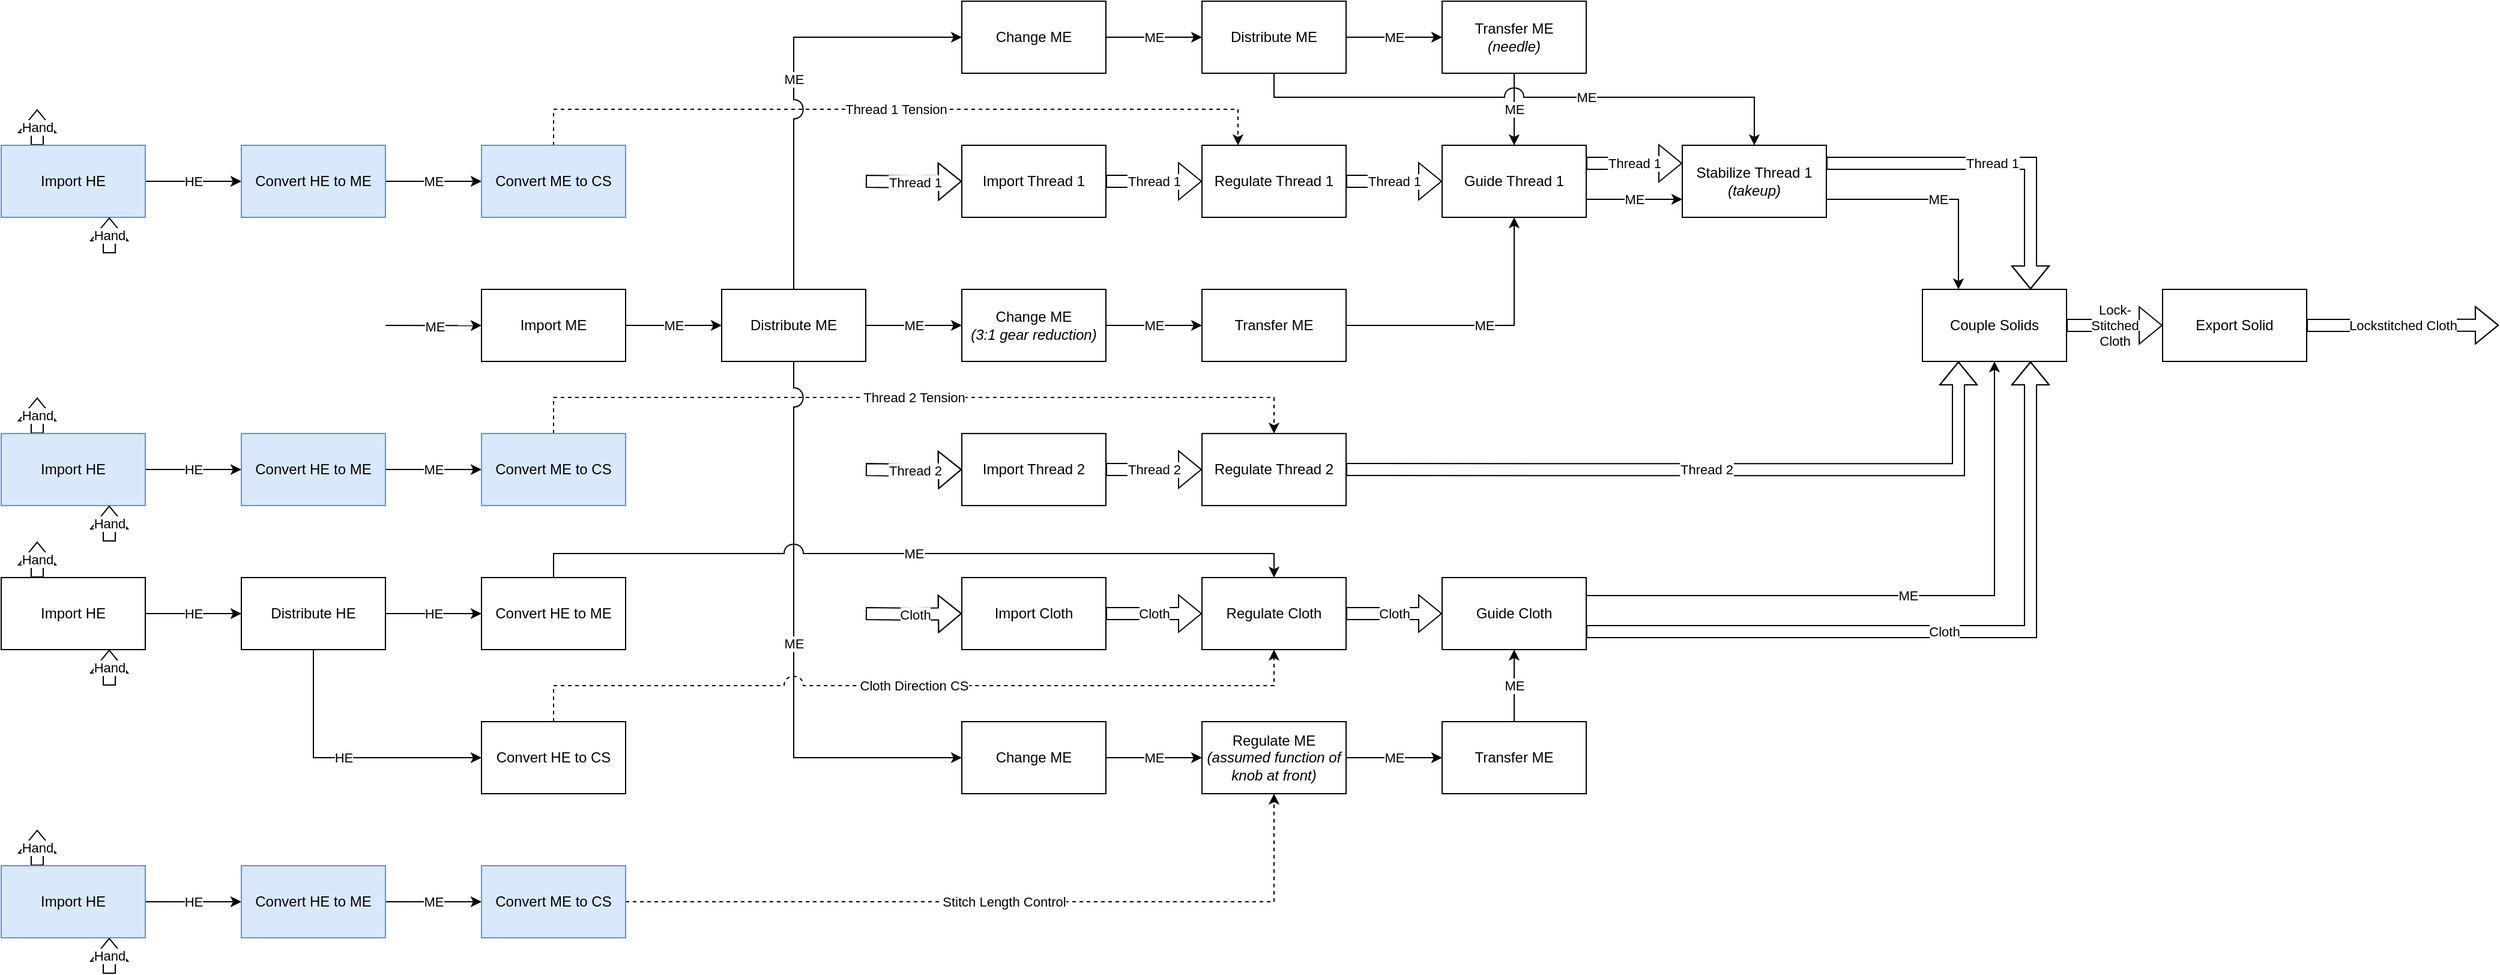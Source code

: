 <mxfile version="20.2.3" type="device"><diagram id="5awN55TmRdQO5MXs8LUd" name="Page-1"><mxGraphModel dx="3288" dy="1515" grid="1" gridSize="10" guides="1" tooltips="1" connect="1" arrows="1" fold="1" page="1" pageScale="1" pageWidth="1100" pageHeight="850" math="0" shadow="0"><root><mxCell id="0"/><mxCell id="1" parent="0"/><mxCell id="CMeituLAgZ-o3Mnu7vff-60" value="ME" style="edgeStyle=orthogonalEdgeStyle;rounded=0;jumpStyle=arc;jumpSize=16;orthogonalLoop=1;jettySize=auto;html=1;exitX=1;exitY=0.5;exitDx=0;exitDy=0;entryX=0;entryY=0.5;entryDx=0;entryDy=0;" edge="1" parent="1" source="CMeituLAgZ-o3Mnu7vff-1" target="CMeituLAgZ-o3Mnu7vff-2"><mxGeometry relative="1" as="geometry"/></mxCell><mxCell id="CMeituLAgZ-o3Mnu7vff-1" value="Import ME" style="rounded=0;whiteSpace=wrap;html=1;" vertex="1" parent="1"><mxGeometry x="120" y="350" width="120" height="60" as="geometry"/></mxCell><mxCell id="CMeituLAgZ-o3Mnu7vff-31" value="ME" style="edgeStyle=orthogonalEdgeStyle;rounded=0;jumpStyle=arc;jumpSize=16;orthogonalLoop=1;jettySize=auto;html=1;exitX=1;exitY=0.5;exitDx=0;exitDy=0;entryX=0;entryY=0.5;entryDx=0;entryDy=0;" edge="1" parent="1" source="CMeituLAgZ-o3Mnu7vff-2" target="CMeituLAgZ-o3Mnu7vff-3"><mxGeometry relative="1" as="geometry"/></mxCell><mxCell id="CMeituLAgZ-o3Mnu7vff-2" value="Distribute ME" style="rounded=0;whiteSpace=wrap;html=1;" vertex="1" parent="1"><mxGeometry x="320" y="350" width="120" height="60" as="geometry"/></mxCell><mxCell id="CMeituLAgZ-o3Mnu7vff-32" value="ME" style="edgeStyle=orthogonalEdgeStyle;rounded=0;jumpStyle=arc;jumpSize=16;orthogonalLoop=1;jettySize=auto;html=1;exitX=1;exitY=0.5;exitDx=0;exitDy=0;entryX=0;entryY=0.5;entryDx=0;entryDy=0;" edge="1" parent="1" source="CMeituLAgZ-o3Mnu7vff-3" target="CMeituLAgZ-o3Mnu7vff-6"><mxGeometry relative="1" as="geometry"/></mxCell><mxCell id="CMeituLAgZ-o3Mnu7vff-3" value="Change ME&lt;br&gt;&lt;i&gt;(3:1 gear reduction)&lt;/i&gt;" style="rounded=0;whiteSpace=wrap;html=1;" vertex="1" parent="1"><mxGeometry x="520" y="350" width="120" height="60" as="geometry"/></mxCell><mxCell id="CMeituLAgZ-o3Mnu7vff-22" value="ME" style="edgeStyle=orthogonalEdgeStyle;rounded=0;orthogonalLoop=1;jettySize=auto;html=1;exitX=1;exitY=0.5;exitDx=0;exitDy=0;entryX=0;entryY=0.5;entryDx=0;entryDy=0;" edge="1" parent="1" source="CMeituLAgZ-o3Mnu7vff-4" target="CMeituLAgZ-o3Mnu7vff-8"><mxGeometry relative="1" as="geometry"/></mxCell><mxCell id="CMeituLAgZ-o3Mnu7vff-4" value="Change ME" style="rounded=0;whiteSpace=wrap;html=1;" vertex="1" parent="1"><mxGeometry x="520" y="110" width="120" height="60" as="geometry"/></mxCell><mxCell id="CMeituLAgZ-o3Mnu7vff-14" value="ME" style="edgeStyle=orthogonalEdgeStyle;rounded=0;orthogonalLoop=1;jettySize=auto;html=1;exitX=0.5;exitY=1;exitDx=0;exitDy=0;entryX=0.5;entryY=0;entryDx=0;entryDy=0;" edge="1" parent="1" source="CMeituLAgZ-o3Mnu7vff-5" target="CMeituLAgZ-o3Mnu7vff-10"><mxGeometry relative="1" as="geometry"/></mxCell><mxCell id="CMeituLAgZ-o3Mnu7vff-5" value="Transfer ME&lt;br&gt;&lt;i&gt;(needle)&lt;/i&gt;" style="rounded=0;whiteSpace=wrap;html=1;" vertex="1" parent="1"><mxGeometry x="920" y="110" width="120" height="60" as="geometry"/></mxCell><mxCell id="CMeituLAgZ-o3Mnu7vff-30" value="ME" style="edgeStyle=orthogonalEdgeStyle;rounded=0;jumpStyle=arc;jumpSize=16;orthogonalLoop=1;jettySize=auto;html=1;exitX=1;exitY=0.5;exitDx=0;exitDy=0;entryX=0.5;entryY=1;entryDx=0;entryDy=0;" edge="1" parent="1" source="CMeituLAgZ-o3Mnu7vff-6" target="CMeituLAgZ-o3Mnu7vff-10"><mxGeometry relative="1" as="geometry"/></mxCell><mxCell id="CMeituLAgZ-o3Mnu7vff-6" value="Transfer ME" style="rounded=0;whiteSpace=wrap;html=1;" vertex="1" parent="1"><mxGeometry x="720" y="350" width="120" height="60" as="geometry"/></mxCell><mxCell id="CMeituLAgZ-o3Mnu7vff-28" value="Thread 2" style="edgeStyle=orthogonalEdgeStyle;rounded=0;jumpStyle=arc;jumpSize=16;orthogonalLoop=1;jettySize=auto;html=1;exitX=1;exitY=0.5;exitDx=0;exitDy=0;entryX=0;entryY=0.5;entryDx=0;entryDy=0;shape=flexArrow;" edge="1" parent="1" source="CMeituLAgZ-o3Mnu7vff-7" target="CMeituLAgZ-o3Mnu7vff-23"><mxGeometry relative="1" as="geometry"/></mxCell><mxCell id="CMeituLAgZ-o3Mnu7vff-7" value="Import Thread 2" style="rounded=0;whiteSpace=wrap;html=1;" vertex="1" parent="1"><mxGeometry x="520" y="470.06" width="120" height="60" as="geometry"/></mxCell><mxCell id="CMeituLAgZ-o3Mnu7vff-15" value="ME" style="edgeStyle=orthogonalEdgeStyle;rounded=0;orthogonalLoop=1;jettySize=auto;html=1;exitX=1;exitY=0.5;exitDx=0;exitDy=0;entryX=0;entryY=0.5;entryDx=0;entryDy=0;" edge="1" parent="1" source="CMeituLAgZ-o3Mnu7vff-8" target="CMeituLAgZ-o3Mnu7vff-5"><mxGeometry relative="1" as="geometry"/></mxCell><mxCell id="CMeituLAgZ-o3Mnu7vff-8" value="Distribute ME" style="rounded=0;whiteSpace=wrap;html=1;" vertex="1" parent="1"><mxGeometry x="720" y="110" width="120" height="60" as="geometry"/></mxCell><mxCell id="CMeituLAgZ-o3Mnu7vff-47" value="Thread 1" style="edgeStyle=orthogonalEdgeStyle;rounded=0;jumpStyle=arc;jumpSize=16;orthogonalLoop=1;jettySize=auto;html=1;exitX=1;exitY=0.25;exitDx=0;exitDy=0;entryX=0.75;entryY=0;entryDx=0;entryDy=0;shape=flexArrow;" edge="1" parent="1" source="CMeituLAgZ-o3Mnu7vff-9" target="CMeituLAgZ-o3Mnu7vff-33"><mxGeometry relative="1" as="geometry"/></mxCell><mxCell id="CMeituLAgZ-o3Mnu7vff-48" value="ME" style="edgeStyle=orthogonalEdgeStyle;rounded=0;jumpStyle=arc;jumpSize=16;orthogonalLoop=1;jettySize=auto;html=1;exitX=1;exitY=0.75;exitDx=0;exitDy=0;entryX=0.25;entryY=0;entryDx=0;entryDy=0;" edge="1" parent="1" source="CMeituLAgZ-o3Mnu7vff-9" target="CMeituLAgZ-o3Mnu7vff-33"><mxGeometry relative="1" as="geometry"/></mxCell><mxCell id="CMeituLAgZ-o3Mnu7vff-9" value="Stabilize Thread 1&lt;br&gt;&lt;i&gt;(takeup)&lt;/i&gt;" style="rounded=0;whiteSpace=wrap;html=1;" vertex="1" parent="1"><mxGeometry x="1120" y="230" width="120" height="60" as="geometry"/></mxCell><mxCell id="CMeituLAgZ-o3Mnu7vff-16" value="ME" style="edgeStyle=orthogonalEdgeStyle;rounded=0;orthogonalLoop=1;jettySize=auto;html=1;exitX=1;exitY=0.75;exitDx=0;exitDy=0;entryX=0;entryY=0.75;entryDx=0;entryDy=0;" edge="1" parent="1" source="CMeituLAgZ-o3Mnu7vff-10" target="CMeituLAgZ-o3Mnu7vff-9"><mxGeometry relative="1" as="geometry"/></mxCell><mxCell id="CMeituLAgZ-o3Mnu7vff-17" value="Thread 1" style="edgeStyle=orthogonalEdgeStyle;rounded=0;orthogonalLoop=1;jettySize=auto;html=1;exitX=1;exitY=0.25;exitDx=0;exitDy=0;entryX=0;entryY=0.25;entryDx=0;entryDy=0;shape=flexArrow;" edge="1" parent="1" source="CMeituLAgZ-o3Mnu7vff-10" target="CMeituLAgZ-o3Mnu7vff-9"><mxGeometry relative="1" as="geometry"/></mxCell><mxCell id="CMeituLAgZ-o3Mnu7vff-10" value="Guide Thread 1" style="rounded=0;whiteSpace=wrap;html=1;" vertex="1" parent="1"><mxGeometry x="920" y="230" width="120" height="60" as="geometry"/></mxCell><mxCell id="CMeituLAgZ-o3Mnu7vff-20" value="Thread 1" style="edgeStyle=orthogonalEdgeStyle;shape=flexArrow;rounded=0;orthogonalLoop=1;jettySize=auto;html=1;exitX=1;exitY=0.5;exitDx=0;exitDy=0;entryX=0;entryY=0.5;entryDx=0;entryDy=0;" edge="1" parent="1" source="CMeituLAgZ-o3Mnu7vff-11" target="CMeituLAgZ-o3Mnu7vff-10"><mxGeometry relative="1" as="geometry"/></mxCell><mxCell id="CMeituLAgZ-o3Mnu7vff-11" value="Regulate Thread 1" style="rounded=0;whiteSpace=wrap;html=1;" vertex="1" parent="1"><mxGeometry x="720" y="230" width="120" height="60" as="geometry"/></mxCell><mxCell id="CMeituLAgZ-o3Mnu7vff-19" value="Thread 1" style="edgeStyle=orthogonalEdgeStyle;shape=flexArrow;rounded=0;orthogonalLoop=1;jettySize=auto;html=1;exitX=1;exitY=0.5;exitDx=0;exitDy=0;entryX=0;entryY=0.5;entryDx=0;entryDy=0;" edge="1" parent="1" source="CMeituLAgZ-o3Mnu7vff-12" target="CMeituLAgZ-o3Mnu7vff-11"><mxGeometry relative="1" as="geometry"/></mxCell><mxCell id="CMeituLAgZ-o3Mnu7vff-12" value="Import Thread 1" style="rounded=0;whiteSpace=wrap;html=1;" vertex="1" parent="1"><mxGeometry x="520" y="230" width="120" height="60" as="geometry"/></mxCell><mxCell id="CMeituLAgZ-o3Mnu7vff-18" value="Thread 1" style="edgeStyle=orthogonalEdgeStyle;shape=flexArrow;rounded=0;orthogonalLoop=1;jettySize=auto;html=1;entryX=0;entryY=0.5;entryDx=0;entryDy=0;" edge="1" parent="1" target="CMeituLAgZ-o3Mnu7vff-12"><mxGeometry relative="1" as="geometry"><mxPoint x="440" y="260" as="sourcePoint"/></mxGeometry></mxCell><mxCell id="CMeituLAgZ-o3Mnu7vff-34" value="Thread 2" style="edgeStyle=orthogonalEdgeStyle;rounded=0;jumpStyle=arc;jumpSize=16;orthogonalLoop=1;jettySize=auto;html=1;exitX=1;exitY=0.5;exitDx=0;exitDy=0;entryX=0.25;entryY=1;entryDx=0;entryDy=0;shape=flexArrow;" edge="1" parent="1" source="CMeituLAgZ-o3Mnu7vff-23" target="CMeituLAgZ-o3Mnu7vff-33"><mxGeometry relative="1" as="geometry"/></mxCell><mxCell id="CMeituLAgZ-o3Mnu7vff-23" value="Regulate Thread 2" style="rounded=0;whiteSpace=wrap;html=1;" vertex="1" parent="1"><mxGeometry x="720" y="470.06" width="120" height="60" as="geometry"/></mxCell><mxCell id="CMeituLAgZ-o3Mnu7vff-24" value="Thread 2" style="edgeStyle=orthogonalEdgeStyle;rounded=0;orthogonalLoop=1;jettySize=auto;html=1;entryX=0;entryY=0.5;entryDx=0;entryDy=0;shape=flexArrow;" edge="1" parent="1" target="CMeituLAgZ-o3Mnu7vff-7"><mxGeometry relative="1" as="geometry"><mxPoint x="440" y="500.06" as="sourcePoint"/></mxGeometry></mxCell><mxCell id="CMeituLAgZ-o3Mnu7vff-25" value="Thread 2 Tension" style="edgeStyle=orthogonalEdgeStyle;rounded=0;orthogonalLoop=1;jettySize=auto;html=1;entryX=0.5;entryY=0;entryDx=0;entryDy=0;dashed=1;exitX=0.5;exitY=0;exitDx=0;exitDy=0;" edge="1" parent="1" source="CMeituLAgZ-o3Mnu7vff-58" target="CMeituLAgZ-o3Mnu7vff-23"><mxGeometry relative="1" as="geometry"><mxPoint x="400" y="440.06" as="sourcePoint"/><Array as="points"><mxPoint x="180" y="440"/><mxPoint x="780" y="440"/></Array></mxGeometry></mxCell><mxCell id="CMeituLAgZ-o3Mnu7vff-26" value="Thread 1 Tension" style="edgeStyle=orthogonalEdgeStyle;rounded=0;orthogonalLoop=1;jettySize=auto;html=1;entryX=0.25;entryY=0;entryDx=0;entryDy=0;dashed=1;exitX=0.5;exitY=0;exitDx=0;exitDy=0;" edge="1" parent="1" source="CMeituLAgZ-o3Mnu7vff-51" target="CMeituLAgZ-o3Mnu7vff-11"><mxGeometry relative="1" as="geometry"><mxPoint x="400" y="200" as="sourcePoint"/><Array as="points"><mxPoint x="180" y="200"/><mxPoint x="750" y="200"/></Array></mxGeometry></mxCell><mxCell id="CMeituLAgZ-o3Mnu7vff-21" value="ME" style="edgeStyle=orthogonalEdgeStyle;rounded=0;orthogonalLoop=1;jettySize=auto;html=1;exitX=0.5;exitY=1;exitDx=0;exitDy=0;jumpStyle=arc;jumpSize=16;" edge="1" parent="1" source="CMeituLAgZ-o3Mnu7vff-8"><mxGeometry x="0.217" relative="1" as="geometry"><mxPoint x="1180" y="230" as="targetPoint"/><Array as="points"><mxPoint x="780" y="190"/><mxPoint x="1180" y="190"/></Array><mxPoint as="offset"/></mxGeometry></mxCell><mxCell id="CMeituLAgZ-o3Mnu7vff-65" value="Lock-&lt;br&gt;Stitched&lt;br&gt;Cloth" style="edgeStyle=orthogonalEdgeStyle;rounded=0;jumpStyle=arc;jumpSize=16;orthogonalLoop=1;jettySize=auto;html=1;exitX=1;exitY=0.5;exitDx=0;exitDy=0;entryX=0;entryY=0.5;entryDx=0;entryDy=0;shape=flexArrow;" edge="1" parent="1" source="CMeituLAgZ-o3Mnu7vff-33" target="CMeituLAgZ-o3Mnu7vff-63"><mxGeometry relative="1" as="geometry"/></mxCell><mxCell id="CMeituLAgZ-o3Mnu7vff-33" value="Couple Solids" style="rounded=0;whiteSpace=wrap;html=1;" vertex="1" parent="1"><mxGeometry x="1320" y="350" width="120" height="60" as="geometry"/></mxCell><mxCell id="CMeituLAgZ-o3Mnu7vff-43" value="Cloth" style="edgeStyle=orthogonalEdgeStyle;shape=flexArrow;rounded=0;jumpStyle=arc;jumpSize=16;orthogonalLoop=1;jettySize=auto;html=1;exitX=1;exitY=0.5;exitDx=0;exitDy=0;entryX=0;entryY=0.5;entryDx=0;entryDy=0;" edge="1" parent="1" source="CMeituLAgZ-o3Mnu7vff-35" target="CMeituLAgZ-o3Mnu7vff-36"><mxGeometry relative="1" as="geometry"/></mxCell><mxCell id="CMeituLAgZ-o3Mnu7vff-35" value="Import Cloth" style="rounded=0;whiteSpace=wrap;html=1;" vertex="1" parent="1"><mxGeometry x="520" y="590" width="120" height="60" as="geometry"/></mxCell><mxCell id="CMeituLAgZ-o3Mnu7vff-44" value="Cloth" style="edgeStyle=orthogonalEdgeStyle;shape=flexArrow;rounded=0;jumpStyle=arc;jumpSize=16;orthogonalLoop=1;jettySize=auto;html=1;exitX=1;exitY=0.5;exitDx=0;exitDy=0;entryX=0;entryY=0.5;entryDx=0;entryDy=0;" edge="1" parent="1" source="CMeituLAgZ-o3Mnu7vff-36" target="CMeituLAgZ-o3Mnu7vff-37"><mxGeometry relative="1" as="geometry"/></mxCell><mxCell id="CMeituLAgZ-o3Mnu7vff-36" value="Regulate Cloth" style="rounded=0;whiteSpace=wrap;html=1;" vertex="1" parent="1"><mxGeometry x="720" y="590" width="120" height="60" as="geometry"/></mxCell><mxCell id="CMeituLAgZ-o3Mnu7vff-45" value="Cloth" style="edgeStyle=orthogonalEdgeStyle;shape=flexArrow;rounded=0;jumpStyle=arc;jumpSize=16;orthogonalLoop=1;jettySize=auto;html=1;exitX=1;exitY=0.75;exitDx=0;exitDy=0;entryX=0.75;entryY=1;entryDx=0;entryDy=0;" edge="1" parent="1" source="CMeituLAgZ-o3Mnu7vff-37" target="CMeituLAgZ-o3Mnu7vff-33"><mxGeometry relative="1" as="geometry"/></mxCell><mxCell id="CMeituLAgZ-o3Mnu7vff-46" value="ME" style="edgeStyle=orthogonalEdgeStyle;rounded=0;jumpStyle=arc;jumpSize=16;orthogonalLoop=1;jettySize=auto;html=1;exitX=1;exitY=0.25;exitDx=0;exitDy=0;entryX=0.5;entryY=1;entryDx=0;entryDy=0;" edge="1" parent="1" source="CMeituLAgZ-o3Mnu7vff-37" target="CMeituLAgZ-o3Mnu7vff-33"><mxGeometry relative="1" as="geometry"/></mxCell><mxCell id="CMeituLAgZ-o3Mnu7vff-37" value="Guide Cloth" style="rounded=0;whiteSpace=wrap;html=1;" vertex="1" parent="1"><mxGeometry x="920" y="590" width="120" height="60" as="geometry"/></mxCell><mxCell id="CMeituLAgZ-o3Mnu7vff-61" value="ME" style="edgeStyle=orthogonalEdgeStyle;rounded=0;jumpStyle=arc;jumpSize=16;orthogonalLoop=1;jettySize=auto;html=1;exitX=1;exitY=0.5;exitDx=0;exitDy=0;entryX=0;entryY=0.5;entryDx=0;entryDy=0;" edge="1" parent="1" source="CMeituLAgZ-o3Mnu7vff-38" target="CMeituLAgZ-o3Mnu7vff-39"><mxGeometry relative="1" as="geometry"/></mxCell><mxCell id="CMeituLAgZ-o3Mnu7vff-38" value="Change ME" style="rounded=0;whiteSpace=wrap;html=1;" vertex="1" parent="1"><mxGeometry x="520" y="710" width="120" height="60" as="geometry"/></mxCell><mxCell id="CMeituLAgZ-o3Mnu7vff-62" value="ME" style="edgeStyle=orthogonalEdgeStyle;rounded=0;jumpStyle=arc;jumpSize=16;orthogonalLoop=1;jettySize=auto;html=1;exitX=1;exitY=0.5;exitDx=0;exitDy=0;entryX=0;entryY=0.5;entryDx=0;entryDy=0;" edge="1" parent="1" source="CMeituLAgZ-o3Mnu7vff-39" target="CMeituLAgZ-o3Mnu7vff-40"><mxGeometry relative="1" as="geometry"/></mxCell><mxCell id="CMeituLAgZ-o3Mnu7vff-39" value="Regulate ME&lt;br&gt;&lt;i&gt;(assumed function of knob at front)&lt;/i&gt;" style="rounded=0;whiteSpace=wrap;html=1;" vertex="1" parent="1"><mxGeometry x="720" y="710" width="120" height="60" as="geometry"/></mxCell><mxCell id="CMeituLAgZ-o3Mnu7vff-41" value="ME" style="edgeStyle=orthogonalEdgeStyle;rounded=0;jumpStyle=arc;jumpSize=16;orthogonalLoop=1;jettySize=auto;html=1;exitX=0.5;exitY=0;exitDx=0;exitDy=0;entryX=0.5;entryY=1;entryDx=0;entryDy=0;" edge="1" parent="1" source="CMeituLAgZ-o3Mnu7vff-40" target="CMeituLAgZ-o3Mnu7vff-37"><mxGeometry relative="1" as="geometry"/></mxCell><mxCell id="CMeituLAgZ-o3Mnu7vff-40" value="Transfer ME" style="rounded=0;whiteSpace=wrap;html=1;" vertex="1" parent="1"><mxGeometry x="920" y="710" width="120" height="60" as="geometry"/></mxCell><mxCell id="CMeituLAgZ-o3Mnu7vff-42" value="Cloth" style="edgeStyle=orthogonalEdgeStyle;rounded=0;jumpStyle=arc;jumpSize=16;orthogonalLoop=1;jettySize=auto;html=1;entryX=0;entryY=0.5;entryDx=0;entryDy=0;shape=flexArrow;" edge="1" parent="1" target="CMeituLAgZ-o3Mnu7vff-35"><mxGeometry relative="1" as="geometry"><mxPoint x="440" y="620" as="sourcePoint"/></mxGeometry></mxCell><mxCell id="CMeituLAgZ-o3Mnu7vff-52" value="HE" style="edgeStyle=orthogonalEdgeStyle;rounded=0;jumpStyle=arc;jumpSize=16;orthogonalLoop=1;jettySize=auto;html=1;exitX=1;exitY=0.5;exitDx=0;exitDy=0;entryX=0;entryY=0.5;entryDx=0;entryDy=0;" edge="1" parent="1" source="CMeituLAgZ-o3Mnu7vff-49" target="CMeituLAgZ-o3Mnu7vff-50"><mxGeometry relative="1" as="geometry"/></mxCell><mxCell id="CMeituLAgZ-o3Mnu7vff-90" value="Hand" style="edgeStyle=orthogonalEdgeStyle;shape=flexArrow;rounded=0;jumpStyle=arc;jumpSize=16;orthogonalLoop=1;jettySize=auto;html=1;exitX=0.25;exitY=0;exitDx=0;exitDy=0;" edge="1" parent="1" source="CMeituLAgZ-o3Mnu7vff-49"><mxGeometry relative="1" as="geometry"><mxPoint x="-250.043" y="200" as="targetPoint"/></mxGeometry></mxCell><mxCell id="CMeituLAgZ-o3Mnu7vff-49" value="Import HE" style="rounded=0;whiteSpace=wrap;html=1;fillColor=#dae8fc;strokeColor=#6c8ebf;" vertex="1" parent="1"><mxGeometry x="-280" y="230" width="120" height="60" as="geometry"/></mxCell><mxCell id="CMeituLAgZ-o3Mnu7vff-53" value="ME" style="edgeStyle=orthogonalEdgeStyle;rounded=0;jumpStyle=arc;jumpSize=16;orthogonalLoop=1;jettySize=auto;html=1;exitX=1;exitY=0.5;exitDx=0;exitDy=0;entryX=0;entryY=0.5;entryDx=0;entryDy=0;" edge="1" parent="1" source="CMeituLAgZ-o3Mnu7vff-50" target="CMeituLAgZ-o3Mnu7vff-51"><mxGeometry relative="1" as="geometry"/></mxCell><mxCell id="CMeituLAgZ-o3Mnu7vff-50" value="Convert HE to ME" style="rounded=0;whiteSpace=wrap;html=1;fillColor=#dae8fc;strokeColor=#6c8ebf;" vertex="1" parent="1"><mxGeometry x="-80" y="230" width="120" height="60" as="geometry"/></mxCell><mxCell id="CMeituLAgZ-o3Mnu7vff-51" value="Convert ME to CS" style="rounded=0;whiteSpace=wrap;html=1;fillColor=#dae8fc;strokeColor=#6c8ebf;" vertex="1" parent="1"><mxGeometry x="120" y="230" width="120" height="60" as="geometry"/></mxCell><mxCell id="CMeituLAgZ-o3Mnu7vff-54" value="HE" style="edgeStyle=orthogonalEdgeStyle;rounded=0;jumpStyle=arc;jumpSize=16;orthogonalLoop=1;jettySize=auto;html=1;exitX=1;exitY=0.5;exitDx=0;exitDy=0;entryX=0;entryY=0.5;entryDx=0;entryDy=0;" edge="1" parent="1" source="CMeituLAgZ-o3Mnu7vff-55" target="CMeituLAgZ-o3Mnu7vff-57"><mxGeometry relative="1" as="geometry"/></mxCell><mxCell id="CMeituLAgZ-o3Mnu7vff-88" value="Hand" style="edgeStyle=orthogonalEdgeStyle;shape=flexArrow;rounded=0;jumpStyle=arc;jumpSize=16;orthogonalLoop=1;jettySize=auto;html=1;exitX=0.25;exitY=0;exitDx=0;exitDy=0;" edge="1" parent="1" source="CMeituLAgZ-o3Mnu7vff-55"><mxGeometry relative="1" as="geometry"><mxPoint x="-250.043" y="440" as="targetPoint"/></mxGeometry></mxCell><mxCell id="CMeituLAgZ-o3Mnu7vff-55" value="Import HE" style="rounded=0;whiteSpace=wrap;html=1;fillColor=#dae8fc;strokeColor=#6c8ebf;" vertex="1" parent="1"><mxGeometry x="-280" y="470.06" width="120" height="60" as="geometry"/></mxCell><mxCell id="CMeituLAgZ-o3Mnu7vff-56" value="ME" style="edgeStyle=orthogonalEdgeStyle;rounded=0;jumpStyle=arc;jumpSize=16;orthogonalLoop=1;jettySize=auto;html=1;exitX=1;exitY=0.5;exitDx=0;exitDy=0;entryX=0;entryY=0.5;entryDx=0;entryDy=0;" edge="1" parent="1" source="CMeituLAgZ-o3Mnu7vff-57" target="CMeituLAgZ-o3Mnu7vff-58"><mxGeometry relative="1" as="geometry"/></mxCell><mxCell id="CMeituLAgZ-o3Mnu7vff-57" value="Convert HE to ME" style="rounded=0;whiteSpace=wrap;html=1;fillColor=#dae8fc;strokeColor=#6c8ebf;" vertex="1" parent="1"><mxGeometry x="-80" y="470.06" width="120" height="60" as="geometry"/></mxCell><mxCell id="CMeituLAgZ-o3Mnu7vff-58" value="Convert ME to CS" style="rounded=0;whiteSpace=wrap;html=1;fillColor=#dae8fc;strokeColor=#6c8ebf;" vertex="1" parent="1"><mxGeometry x="120" y="470.06" width="120" height="60" as="geometry"/></mxCell><mxCell id="CMeituLAgZ-o3Mnu7vff-59" value="ME" style="edgeStyle=orthogonalEdgeStyle;rounded=0;jumpStyle=arc;jumpSize=16;orthogonalLoop=1;jettySize=auto;html=1;exitX=0.5;exitY=1;exitDx=0;exitDy=0;entryX=0;entryY=0.5;entryDx=0;entryDy=0;" edge="1" parent="1" source="CMeituLAgZ-o3Mnu7vff-2" target="CMeituLAgZ-o3Mnu7vff-38"><mxGeometry relative="1" as="geometry"/></mxCell><mxCell id="CMeituLAgZ-o3Mnu7vff-29" value="ME" style="edgeStyle=orthogonalEdgeStyle;rounded=0;jumpStyle=arc;jumpSize=16;orthogonalLoop=1;jettySize=auto;html=1;exitX=0.5;exitY=0;exitDx=0;exitDy=0;entryX=0;entryY=0.5;entryDx=0;entryDy=0;" edge="1" parent="1" source="CMeituLAgZ-o3Mnu7vff-2" target="CMeituLAgZ-o3Mnu7vff-4"><mxGeometry relative="1" as="geometry"/></mxCell><mxCell id="CMeituLAgZ-o3Mnu7vff-66" value="Lockstitched Cloth" style="edgeStyle=orthogonalEdgeStyle;shape=flexArrow;rounded=0;jumpStyle=arc;jumpSize=16;orthogonalLoop=1;jettySize=auto;html=1;exitX=1;exitY=0.5;exitDx=0;exitDy=0;" edge="1" parent="1" source="CMeituLAgZ-o3Mnu7vff-63"><mxGeometry relative="1" as="geometry"><mxPoint x="1800" y="379.824" as="targetPoint"/></mxGeometry></mxCell><mxCell id="CMeituLAgZ-o3Mnu7vff-63" value="Export Solid" style="rounded=0;whiteSpace=wrap;html=1;" vertex="1" parent="1"><mxGeometry x="1520" y="350" width="120" height="60" as="geometry"/></mxCell><mxCell id="CMeituLAgZ-o3Mnu7vff-67" value="ME" style="edgeStyle=orthogonalEdgeStyle;rounded=0;jumpStyle=arc;jumpSize=16;orthogonalLoop=1;jettySize=auto;html=1;entryX=0;entryY=0.5;entryDx=0;entryDy=0;" edge="1" parent="1" target="CMeituLAgZ-o3Mnu7vff-1"><mxGeometry relative="1" as="geometry"><mxPoint x="40" y="380" as="sourcePoint"/></mxGeometry></mxCell><mxCell id="CMeituLAgZ-o3Mnu7vff-74" value="HE" style="edgeStyle=orthogonalEdgeStyle;rounded=0;jumpStyle=arc;jumpSize=16;orthogonalLoop=1;jettySize=auto;html=1;exitX=1;exitY=0.5;exitDx=0;exitDy=0;entryX=0;entryY=0.5;entryDx=0;entryDy=0;" edge="1" parent="1" source="CMeituLAgZ-o3Mnu7vff-68" target="CMeituLAgZ-o3Mnu7vff-69"><mxGeometry relative="1" as="geometry"/></mxCell><mxCell id="CMeituLAgZ-o3Mnu7vff-86" value="Hand" style="edgeStyle=orthogonalEdgeStyle;shape=flexArrow;rounded=0;jumpStyle=arc;jumpSize=16;orthogonalLoop=1;jettySize=auto;html=1;exitX=0.25;exitY=0;exitDx=0;exitDy=0;" edge="1" parent="1" source="CMeituLAgZ-o3Mnu7vff-68"><mxGeometry relative="1" as="geometry"><mxPoint x="-250.043" y="560" as="targetPoint"/></mxGeometry></mxCell><mxCell id="CMeituLAgZ-o3Mnu7vff-68" value="Import HE" style="rounded=0;whiteSpace=wrap;html=1;" vertex="1" parent="1"><mxGeometry x="-280" y="590" width="120" height="60" as="geometry"/></mxCell><mxCell id="CMeituLAgZ-o3Mnu7vff-75" value="HE" style="edgeStyle=orthogonalEdgeStyle;rounded=0;jumpStyle=arc;jumpSize=16;orthogonalLoop=1;jettySize=auto;html=1;exitX=1;exitY=0.5;exitDx=0;exitDy=0;entryX=0;entryY=0.5;entryDx=0;entryDy=0;" edge="1" parent="1" source="CMeituLAgZ-o3Mnu7vff-69" target="CMeituLAgZ-o3Mnu7vff-70"><mxGeometry relative="1" as="geometry"/></mxCell><mxCell id="CMeituLAgZ-o3Mnu7vff-76" value="HE" style="edgeStyle=orthogonalEdgeStyle;rounded=0;jumpStyle=arc;jumpSize=16;orthogonalLoop=1;jettySize=auto;html=1;exitX=0.5;exitY=1;exitDx=0;exitDy=0;entryX=0;entryY=0.5;entryDx=0;entryDy=0;" edge="1" parent="1" source="CMeituLAgZ-o3Mnu7vff-69" target="CMeituLAgZ-o3Mnu7vff-71"><mxGeometry relative="1" as="geometry"/></mxCell><mxCell id="CMeituLAgZ-o3Mnu7vff-69" value="Distribute HE" style="rounded=0;whiteSpace=wrap;html=1;" vertex="1" parent="1"><mxGeometry x="-80" y="590" width="120" height="60" as="geometry"/></mxCell><mxCell id="CMeituLAgZ-o3Mnu7vff-72" value="ME" style="edgeStyle=orthogonalEdgeStyle;rounded=0;jumpStyle=arc;jumpSize=16;orthogonalLoop=1;jettySize=auto;html=1;exitX=0.5;exitY=0;exitDx=0;exitDy=0;entryX=0.5;entryY=0;entryDx=0;entryDy=0;" edge="1" parent="1" source="CMeituLAgZ-o3Mnu7vff-70" target="CMeituLAgZ-o3Mnu7vff-36"><mxGeometry relative="1" as="geometry"/></mxCell><mxCell id="CMeituLAgZ-o3Mnu7vff-70" value="Convert HE to ME" style="rounded=0;whiteSpace=wrap;html=1;" vertex="1" parent="1"><mxGeometry x="120" y="590" width="120" height="60" as="geometry"/></mxCell><mxCell id="CMeituLAgZ-o3Mnu7vff-73" value="Cloth Direction CS" style="edgeStyle=orthogonalEdgeStyle;rounded=0;jumpStyle=arc;jumpSize=16;orthogonalLoop=1;jettySize=auto;html=1;exitX=0.5;exitY=0;exitDx=0;exitDy=0;entryX=0.5;entryY=1;entryDx=0;entryDy=0;dashed=1;" edge="1" parent="1" source="CMeituLAgZ-o3Mnu7vff-71" target="CMeituLAgZ-o3Mnu7vff-36"><mxGeometry relative="1" as="geometry"/></mxCell><mxCell id="CMeituLAgZ-o3Mnu7vff-71" value="Convert HE to CS" style="rounded=0;whiteSpace=wrap;html=1;" vertex="1" parent="1"><mxGeometry x="120" y="710" width="120" height="60" as="geometry"/></mxCell><mxCell id="CMeituLAgZ-o3Mnu7vff-77" value="HE" style="edgeStyle=orthogonalEdgeStyle;rounded=0;jumpStyle=arc;jumpSize=16;orthogonalLoop=1;jettySize=auto;html=1;exitX=1;exitY=0.5;exitDx=0;exitDy=0;entryX=0;entryY=0.5;entryDx=0;entryDy=0;" edge="1" parent="1" source="CMeituLAgZ-o3Mnu7vff-78" target="CMeituLAgZ-o3Mnu7vff-80"><mxGeometry relative="1" as="geometry"/></mxCell><mxCell id="CMeituLAgZ-o3Mnu7vff-84" value="Hand" style="edgeStyle=orthogonalEdgeStyle;shape=flexArrow;rounded=0;jumpStyle=arc;jumpSize=16;orthogonalLoop=1;jettySize=auto;html=1;exitX=0.25;exitY=0;exitDx=0;exitDy=0;" edge="1" parent="1" source="CMeituLAgZ-o3Mnu7vff-78"><mxGeometry relative="1" as="geometry"><mxPoint x="-250.043" y="800" as="targetPoint"/></mxGeometry></mxCell><mxCell id="CMeituLAgZ-o3Mnu7vff-78" value="Import HE" style="rounded=0;whiteSpace=wrap;html=1;fillColor=#dae8fc;strokeColor=#6c8ebf;" vertex="1" parent="1"><mxGeometry x="-280" y="830" width="120" height="60" as="geometry"/></mxCell><mxCell id="CMeituLAgZ-o3Mnu7vff-79" value="ME" style="edgeStyle=orthogonalEdgeStyle;rounded=0;jumpStyle=arc;jumpSize=16;orthogonalLoop=1;jettySize=auto;html=1;exitX=1;exitY=0.5;exitDx=0;exitDy=0;entryX=0;entryY=0.5;entryDx=0;entryDy=0;" edge="1" parent="1" source="CMeituLAgZ-o3Mnu7vff-80" target="CMeituLAgZ-o3Mnu7vff-81"><mxGeometry relative="1" as="geometry"/></mxCell><mxCell id="CMeituLAgZ-o3Mnu7vff-80" value="Convert HE to ME" style="rounded=0;whiteSpace=wrap;html=1;fillColor=#dae8fc;strokeColor=#6c8ebf;" vertex="1" parent="1"><mxGeometry x="-80" y="830" width="120" height="60" as="geometry"/></mxCell><mxCell id="CMeituLAgZ-o3Mnu7vff-82" value="Stitch Length Control" style="edgeStyle=orthogonalEdgeStyle;rounded=0;jumpStyle=arc;jumpSize=16;orthogonalLoop=1;jettySize=auto;html=1;exitX=1;exitY=0.5;exitDx=0;exitDy=0;entryX=0.5;entryY=1;entryDx=0;entryDy=0;dashed=1;" edge="1" parent="1" source="CMeituLAgZ-o3Mnu7vff-81" target="CMeituLAgZ-o3Mnu7vff-39"><mxGeometry relative="1" as="geometry"/></mxCell><mxCell id="CMeituLAgZ-o3Mnu7vff-81" value="Convert ME to CS" style="rounded=0;whiteSpace=wrap;html=1;fillColor=#dae8fc;strokeColor=#6c8ebf;" vertex="1" parent="1"><mxGeometry x="120" y="830" width="120" height="60" as="geometry"/></mxCell><mxCell id="CMeituLAgZ-o3Mnu7vff-83" value="Hand" style="edgeStyle=orthogonalEdgeStyle;rounded=0;jumpStyle=arc;jumpSize=16;orthogonalLoop=1;jettySize=auto;html=1;entryX=0.75;entryY=1;entryDx=0;entryDy=0;shape=flexArrow;" edge="1" parent="1" target="CMeituLAgZ-o3Mnu7vff-78"><mxGeometry relative="1" as="geometry"><mxPoint x="-190" y="920" as="sourcePoint"/></mxGeometry></mxCell><mxCell id="CMeituLAgZ-o3Mnu7vff-85" value="Hand" style="edgeStyle=orthogonalEdgeStyle;shape=flexArrow;rounded=0;jumpStyle=arc;jumpSize=16;orthogonalLoop=1;jettySize=auto;html=1;entryX=0.75;entryY=1;entryDx=0;entryDy=0;" edge="1" parent="1" target="CMeituLAgZ-o3Mnu7vff-68"><mxGeometry relative="1" as="geometry"><mxPoint x="-190" y="680" as="sourcePoint"/></mxGeometry></mxCell><mxCell id="CMeituLAgZ-o3Mnu7vff-87" value="Hand" style="edgeStyle=orthogonalEdgeStyle;shape=flexArrow;rounded=0;jumpStyle=arc;jumpSize=16;orthogonalLoop=1;jettySize=auto;html=1;entryX=0.75;entryY=1;entryDx=0;entryDy=0;" edge="1" parent="1" target="CMeituLAgZ-o3Mnu7vff-55"><mxGeometry relative="1" as="geometry"><mxPoint x="-190" y="560" as="sourcePoint"/></mxGeometry></mxCell><mxCell id="CMeituLAgZ-o3Mnu7vff-89" value="Hand" style="edgeStyle=orthogonalEdgeStyle;shape=flexArrow;rounded=0;jumpStyle=arc;jumpSize=16;orthogonalLoop=1;jettySize=auto;html=1;entryX=0.75;entryY=1;entryDx=0;entryDy=0;" edge="1" parent="1" target="CMeituLAgZ-o3Mnu7vff-49"><mxGeometry relative="1" as="geometry"><mxPoint x="-190" y="320" as="sourcePoint"/></mxGeometry></mxCell></root></mxGraphModel></diagram></mxfile>